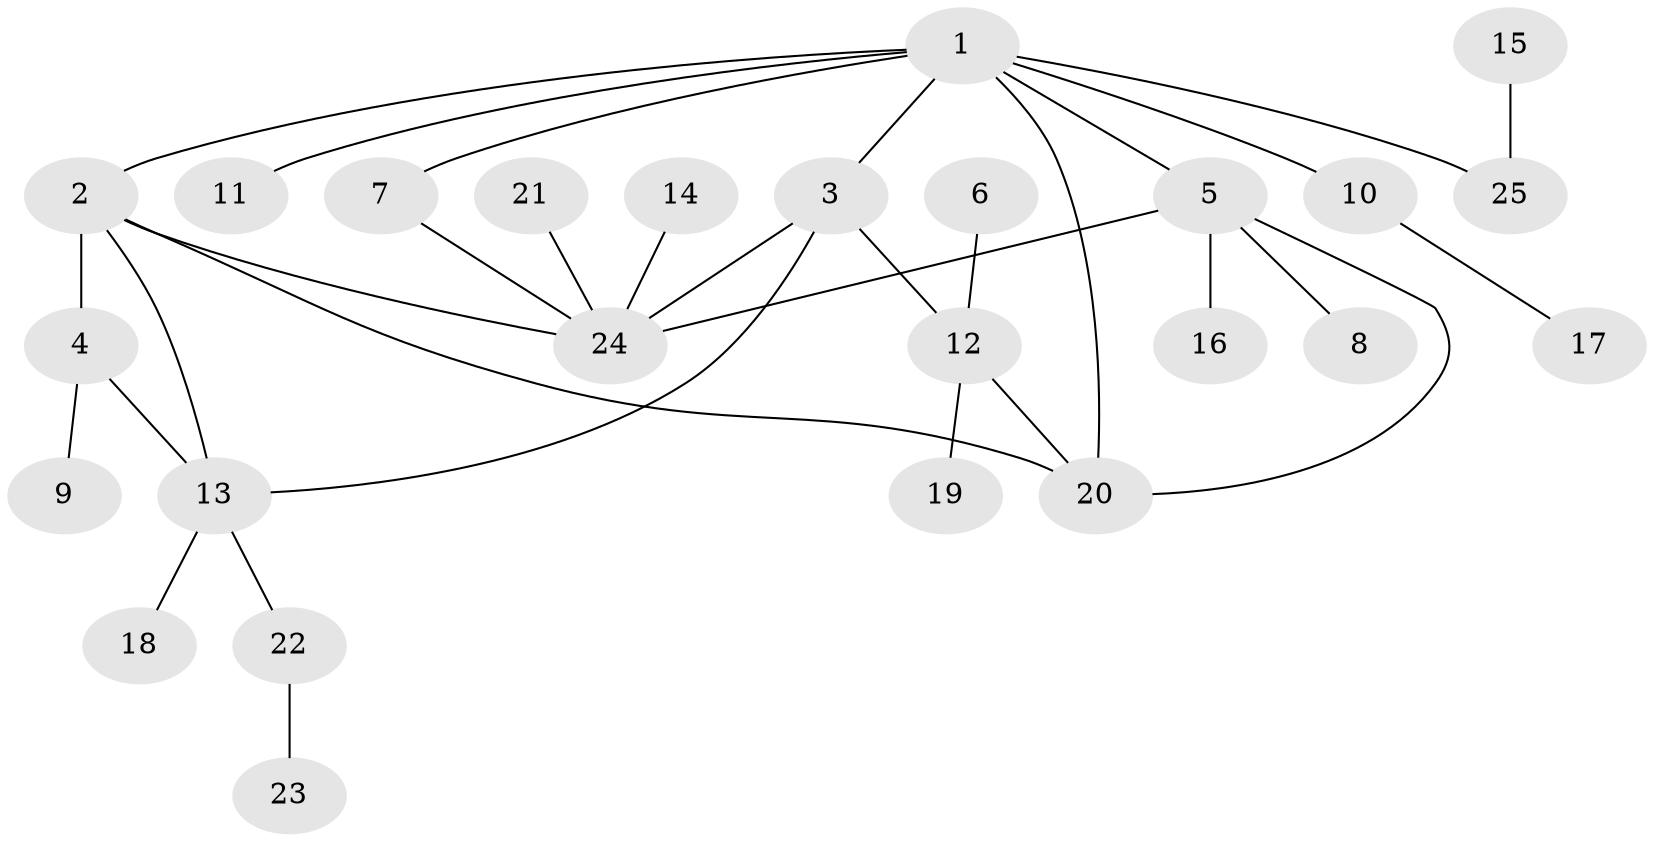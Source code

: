 // original degree distribution, {6: 0.061224489795918366, 5: 0.08163265306122448, 4: 0.04081632653061224, 3: 0.10204081632653061, 8: 0.02040816326530612, 2: 0.1836734693877551, 1: 0.5102040816326531}
// Generated by graph-tools (version 1.1) at 2025/02/03/09/25 03:02:34]
// undirected, 25 vertices, 32 edges
graph export_dot {
graph [start="1"]
  node [color=gray90,style=filled];
  1;
  2;
  3;
  4;
  5;
  6;
  7;
  8;
  9;
  10;
  11;
  12;
  13;
  14;
  15;
  16;
  17;
  18;
  19;
  20;
  21;
  22;
  23;
  24;
  25;
  1 -- 2 [weight=1.0];
  1 -- 3 [weight=1.0];
  1 -- 5 [weight=1.0];
  1 -- 7 [weight=1.0];
  1 -- 10 [weight=1.0];
  1 -- 11 [weight=1.0];
  1 -- 20 [weight=1.0];
  1 -- 25 [weight=1.0];
  2 -- 4 [weight=1.0];
  2 -- 13 [weight=1.0];
  2 -- 20 [weight=1.0];
  2 -- 24 [weight=1.0];
  3 -- 12 [weight=1.0];
  3 -- 13 [weight=1.0];
  3 -- 24 [weight=1.0];
  4 -- 9 [weight=1.0];
  4 -- 13 [weight=1.0];
  5 -- 8 [weight=1.0];
  5 -- 16 [weight=1.0];
  5 -- 20 [weight=1.0];
  5 -- 24 [weight=1.0];
  6 -- 12 [weight=1.0];
  7 -- 24 [weight=1.0];
  10 -- 17 [weight=1.0];
  12 -- 19 [weight=1.0];
  12 -- 20 [weight=1.0];
  13 -- 18 [weight=1.0];
  13 -- 22 [weight=1.0];
  14 -- 24 [weight=1.0];
  15 -- 25 [weight=1.0];
  21 -- 24 [weight=1.0];
  22 -- 23 [weight=1.0];
}
